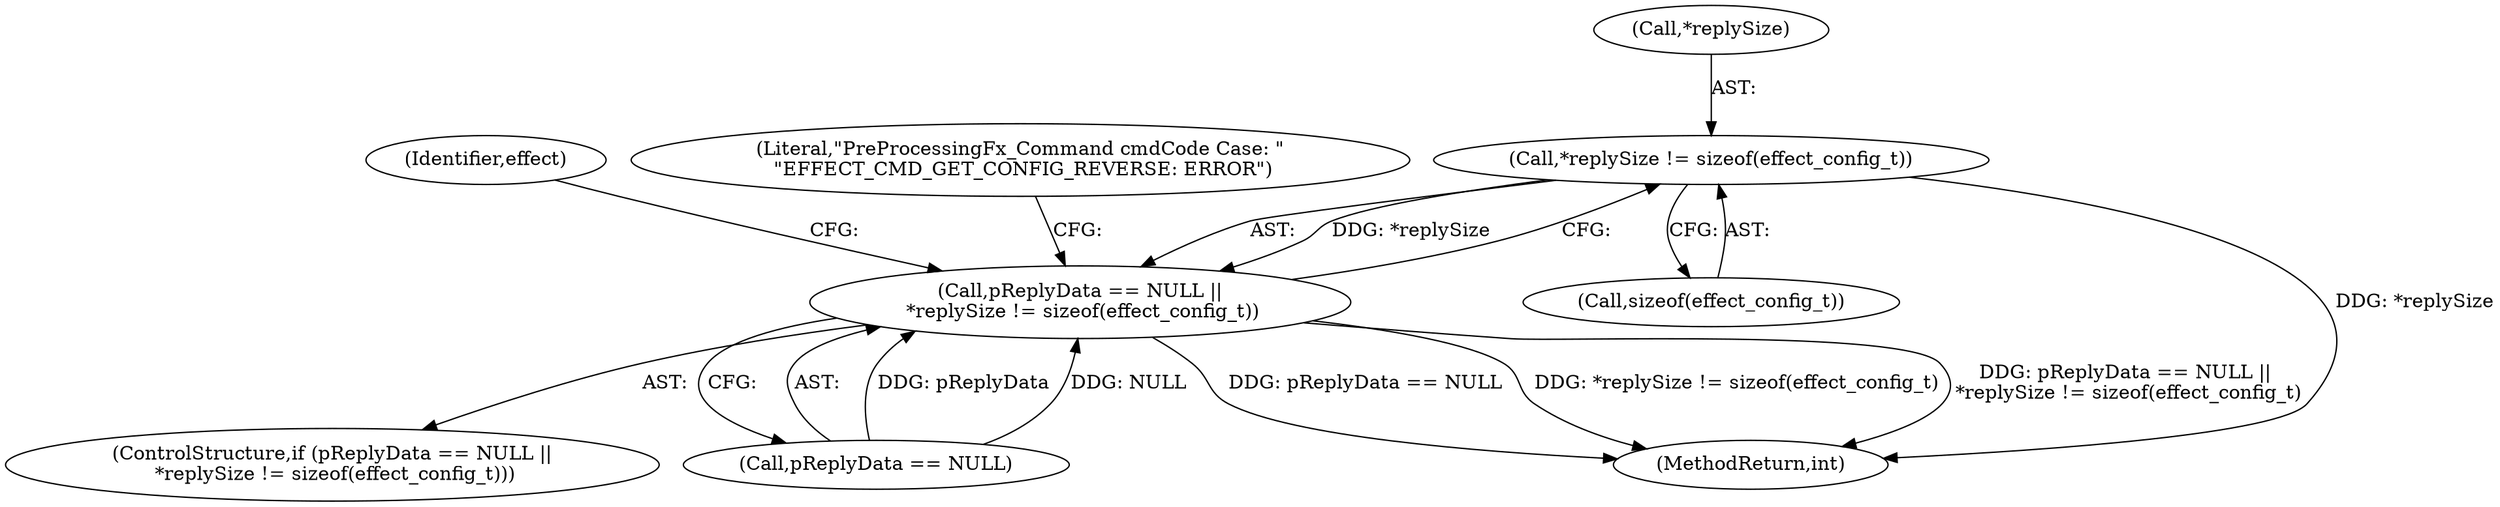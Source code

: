 digraph "0_Android_aeea52da00d210587fb3ed895de3d5f2e0264c88_9@API" {
"1000329" [label="(Call,*replySize != sizeof(effect_config_t))"];
"1000325" [label="(Call,pReplyData == NULL ||\n *replySize != sizeof(effect_config_t))"];
"1000342" [label="(Identifier,effect)"];
"1000336" [label="(Literal,\"PreProcessingFx_Command cmdCode Case: \"\n \"EFFECT_CMD_GET_CONFIG_REVERSE: ERROR\")"];
"1000330" [label="(Call,*replySize)"];
"1000332" [label="(Call,sizeof(effect_config_t))"];
"1000329" [label="(Call,*replySize != sizeof(effect_config_t))"];
"1000325" [label="(Call,pReplyData == NULL ||\n *replySize != sizeof(effect_config_t))"];
"1000324" [label="(ControlStructure,if (pReplyData == NULL ||\n *replySize != sizeof(effect_config_t)))"];
"1000326" [label="(Call,pReplyData == NULL)"];
"1001318" [label="(MethodReturn,int)"];
"1000329" -> "1000325"  [label="AST: "];
"1000329" -> "1000332"  [label="CFG: "];
"1000330" -> "1000329"  [label="AST: "];
"1000332" -> "1000329"  [label="AST: "];
"1000325" -> "1000329"  [label="CFG: "];
"1000329" -> "1001318"  [label="DDG: *replySize"];
"1000329" -> "1000325"  [label="DDG: *replySize"];
"1000325" -> "1000324"  [label="AST: "];
"1000325" -> "1000326"  [label="CFG: "];
"1000326" -> "1000325"  [label="AST: "];
"1000336" -> "1000325"  [label="CFG: "];
"1000342" -> "1000325"  [label="CFG: "];
"1000325" -> "1001318"  [label="DDG: pReplyData == NULL"];
"1000325" -> "1001318"  [label="DDG: *replySize != sizeof(effect_config_t)"];
"1000325" -> "1001318"  [label="DDG: pReplyData == NULL ||\n *replySize != sizeof(effect_config_t)"];
"1000326" -> "1000325"  [label="DDG: pReplyData"];
"1000326" -> "1000325"  [label="DDG: NULL"];
}
